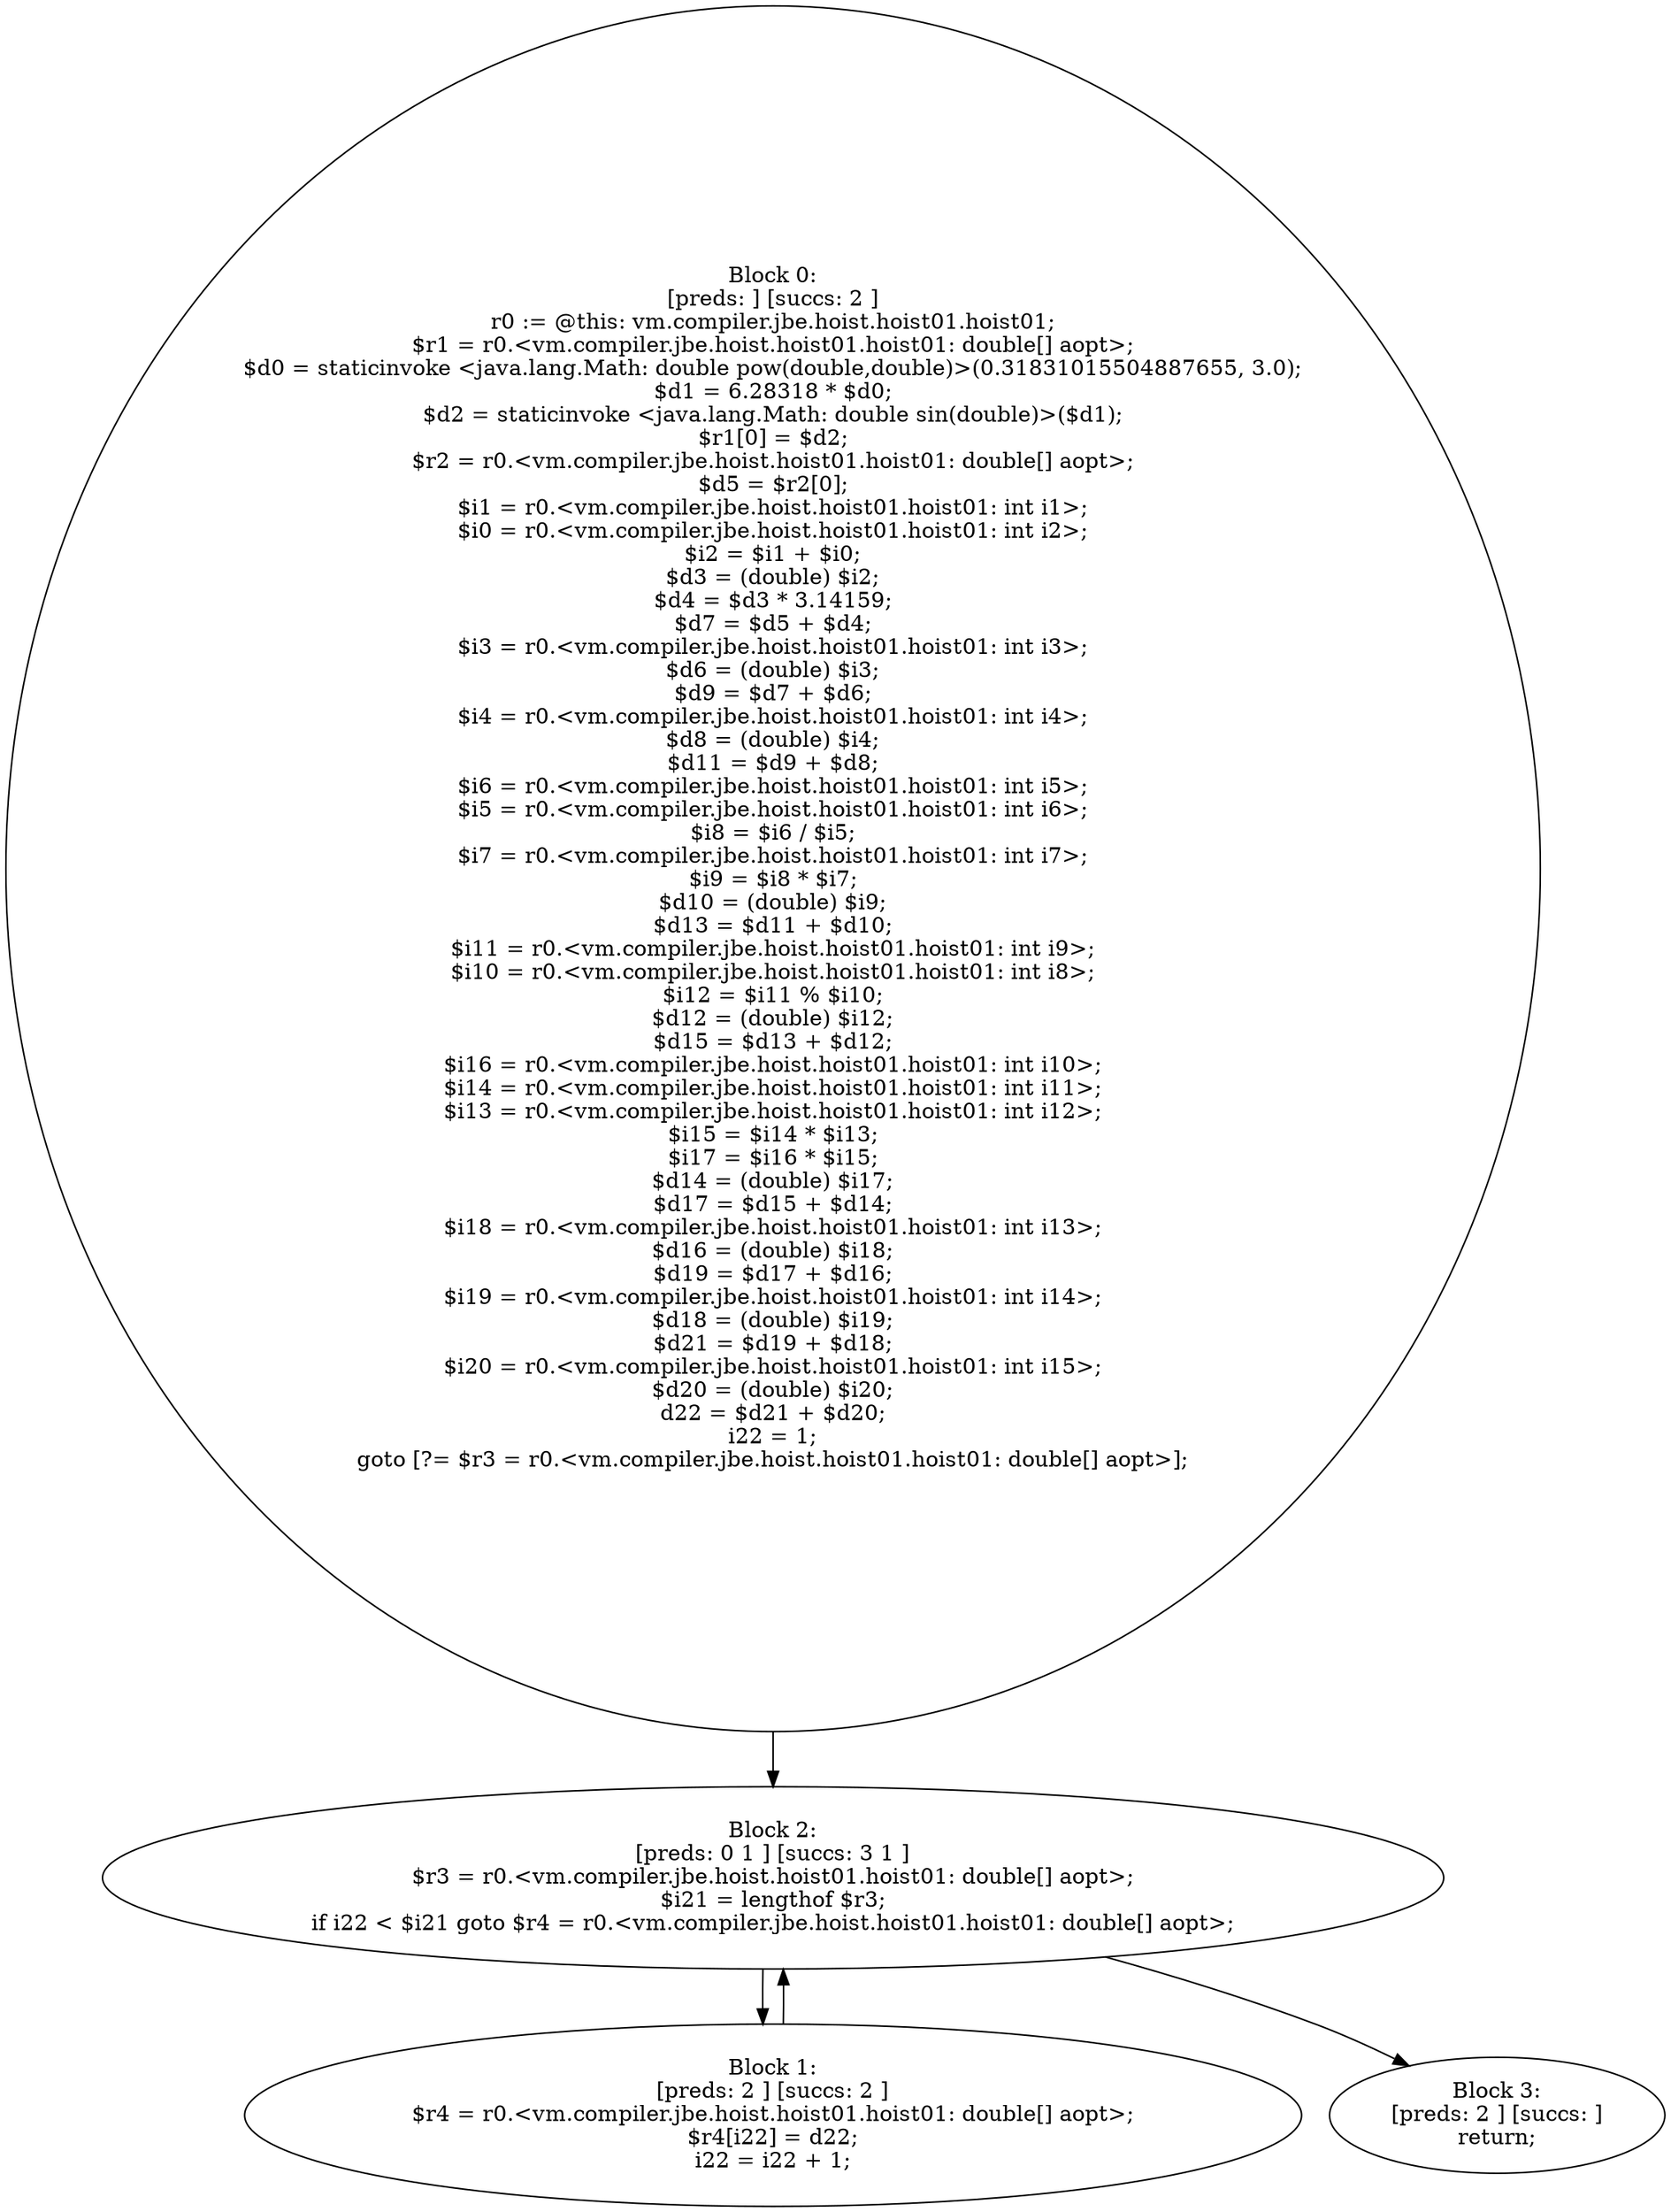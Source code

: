 digraph "unitGraph" {
    "Block 0:
[preds: ] [succs: 2 ]
r0 := @this: vm.compiler.jbe.hoist.hoist01.hoist01;
$r1 = r0.<vm.compiler.jbe.hoist.hoist01.hoist01: double[] aopt>;
$d0 = staticinvoke <java.lang.Math: double pow(double,double)>(0.31831015504887655, 3.0);
$d1 = 6.28318 * $d0;
$d2 = staticinvoke <java.lang.Math: double sin(double)>($d1);
$r1[0] = $d2;
$r2 = r0.<vm.compiler.jbe.hoist.hoist01.hoist01: double[] aopt>;
$d5 = $r2[0];
$i1 = r0.<vm.compiler.jbe.hoist.hoist01.hoist01: int i1>;
$i0 = r0.<vm.compiler.jbe.hoist.hoist01.hoist01: int i2>;
$i2 = $i1 + $i0;
$d3 = (double) $i2;
$d4 = $d3 * 3.14159;
$d7 = $d5 + $d4;
$i3 = r0.<vm.compiler.jbe.hoist.hoist01.hoist01: int i3>;
$d6 = (double) $i3;
$d9 = $d7 + $d6;
$i4 = r0.<vm.compiler.jbe.hoist.hoist01.hoist01: int i4>;
$d8 = (double) $i4;
$d11 = $d9 + $d8;
$i6 = r0.<vm.compiler.jbe.hoist.hoist01.hoist01: int i5>;
$i5 = r0.<vm.compiler.jbe.hoist.hoist01.hoist01: int i6>;
$i8 = $i6 / $i5;
$i7 = r0.<vm.compiler.jbe.hoist.hoist01.hoist01: int i7>;
$i9 = $i8 * $i7;
$d10 = (double) $i9;
$d13 = $d11 + $d10;
$i11 = r0.<vm.compiler.jbe.hoist.hoist01.hoist01: int i9>;
$i10 = r0.<vm.compiler.jbe.hoist.hoist01.hoist01: int i8>;
$i12 = $i11 % $i10;
$d12 = (double) $i12;
$d15 = $d13 + $d12;
$i16 = r0.<vm.compiler.jbe.hoist.hoist01.hoist01: int i10>;
$i14 = r0.<vm.compiler.jbe.hoist.hoist01.hoist01: int i11>;
$i13 = r0.<vm.compiler.jbe.hoist.hoist01.hoist01: int i12>;
$i15 = $i14 * $i13;
$i17 = $i16 * $i15;
$d14 = (double) $i17;
$d17 = $d15 + $d14;
$i18 = r0.<vm.compiler.jbe.hoist.hoist01.hoist01: int i13>;
$d16 = (double) $i18;
$d19 = $d17 + $d16;
$i19 = r0.<vm.compiler.jbe.hoist.hoist01.hoist01: int i14>;
$d18 = (double) $i19;
$d21 = $d19 + $d18;
$i20 = r0.<vm.compiler.jbe.hoist.hoist01.hoist01: int i15>;
$d20 = (double) $i20;
d22 = $d21 + $d20;
i22 = 1;
goto [?= $r3 = r0.<vm.compiler.jbe.hoist.hoist01.hoist01: double[] aopt>];
"
    "Block 1:
[preds: 2 ] [succs: 2 ]
$r4 = r0.<vm.compiler.jbe.hoist.hoist01.hoist01: double[] aopt>;
$r4[i22] = d22;
i22 = i22 + 1;
"
    "Block 2:
[preds: 0 1 ] [succs: 3 1 ]
$r3 = r0.<vm.compiler.jbe.hoist.hoist01.hoist01: double[] aopt>;
$i21 = lengthof $r3;
if i22 < $i21 goto $r4 = r0.<vm.compiler.jbe.hoist.hoist01.hoist01: double[] aopt>;
"
    "Block 3:
[preds: 2 ] [succs: ]
return;
"
    "Block 0:
[preds: ] [succs: 2 ]
r0 := @this: vm.compiler.jbe.hoist.hoist01.hoist01;
$r1 = r0.<vm.compiler.jbe.hoist.hoist01.hoist01: double[] aopt>;
$d0 = staticinvoke <java.lang.Math: double pow(double,double)>(0.31831015504887655, 3.0);
$d1 = 6.28318 * $d0;
$d2 = staticinvoke <java.lang.Math: double sin(double)>($d1);
$r1[0] = $d2;
$r2 = r0.<vm.compiler.jbe.hoist.hoist01.hoist01: double[] aopt>;
$d5 = $r2[0];
$i1 = r0.<vm.compiler.jbe.hoist.hoist01.hoist01: int i1>;
$i0 = r0.<vm.compiler.jbe.hoist.hoist01.hoist01: int i2>;
$i2 = $i1 + $i0;
$d3 = (double) $i2;
$d4 = $d3 * 3.14159;
$d7 = $d5 + $d4;
$i3 = r0.<vm.compiler.jbe.hoist.hoist01.hoist01: int i3>;
$d6 = (double) $i3;
$d9 = $d7 + $d6;
$i4 = r0.<vm.compiler.jbe.hoist.hoist01.hoist01: int i4>;
$d8 = (double) $i4;
$d11 = $d9 + $d8;
$i6 = r0.<vm.compiler.jbe.hoist.hoist01.hoist01: int i5>;
$i5 = r0.<vm.compiler.jbe.hoist.hoist01.hoist01: int i6>;
$i8 = $i6 / $i5;
$i7 = r0.<vm.compiler.jbe.hoist.hoist01.hoist01: int i7>;
$i9 = $i8 * $i7;
$d10 = (double) $i9;
$d13 = $d11 + $d10;
$i11 = r0.<vm.compiler.jbe.hoist.hoist01.hoist01: int i9>;
$i10 = r0.<vm.compiler.jbe.hoist.hoist01.hoist01: int i8>;
$i12 = $i11 % $i10;
$d12 = (double) $i12;
$d15 = $d13 + $d12;
$i16 = r0.<vm.compiler.jbe.hoist.hoist01.hoist01: int i10>;
$i14 = r0.<vm.compiler.jbe.hoist.hoist01.hoist01: int i11>;
$i13 = r0.<vm.compiler.jbe.hoist.hoist01.hoist01: int i12>;
$i15 = $i14 * $i13;
$i17 = $i16 * $i15;
$d14 = (double) $i17;
$d17 = $d15 + $d14;
$i18 = r0.<vm.compiler.jbe.hoist.hoist01.hoist01: int i13>;
$d16 = (double) $i18;
$d19 = $d17 + $d16;
$i19 = r0.<vm.compiler.jbe.hoist.hoist01.hoist01: int i14>;
$d18 = (double) $i19;
$d21 = $d19 + $d18;
$i20 = r0.<vm.compiler.jbe.hoist.hoist01.hoist01: int i15>;
$d20 = (double) $i20;
d22 = $d21 + $d20;
i22 = 1;
goto [?= $r3 = r0.<vm.compiler.jbe.hoist.hoist01.hoist01: double[] aopt>];
"->"Block 2:
[preds: 0 1 ] [succs: 3 1 ]
$r3 = r0.<vm.compiler.jbe.hoist.hoist01.hoist01: double[] aopt>;
$i21 = lengthof $r3;
if i22 < $i21 goto $r4 = r0.<vm.compiler.jbe.hoist.hoist01.hoist01: double[] aopt>;
";
    "Block 1:
[preds: 2 ] [succs: 2 ]
$r4 = r0.<vm.compiler.jbe.hoist.hoist01.hoist01: double[] aopt>;
$r4[i22] = d22;
i22 = i22 + 1;
"->"Block 2:
[preds: 0 1 ] [succs: 3 1 ]
$r3 = r0.<vm.compiler.jbe.hoist.hoist01.hoist01: double[] aopt>;
$i21 = lengthof $r3;
if i22 < $i21 goto $r4 = r0.<vm.compiler.jbe.hoist.hoist01.hoist01: double[] aopt>;
";
    "Block 2:
[preds: 0 1 ] [succs: 3 1 ]
$r3 = r0.<vm.compiler.jbe.hoist.hoist01.hoist01: double[] aopt>;
$i21 = lengthof $r3;
if i22 < $i21 goto $r4 = r0.<vm.compiler.jbe.hoist.hoist01.hoist01: double[] aopt>;
"->"Block 3:
[preds: 2 ] [succs: ]
return;
";
    "Block 2:
[preds: 0 1 ] [succs: 3 1 ]
$r3 = r0.<vm.compiler.jbe.hoist.hoist01.hoist01: double[] aopt>;
$i21 = lengthof $r3;
if i22 < $i21 goto $r4 = r0.<vm.compiler.jbe.hoist.hoist01.hoist01: double[] aopt>;
"->"Block 1:
[preds: 2 ] [succs: 2 ]
$r4 = r0.<vm.compiler.jbe.hoist.hoist01.hoist01: double[] aopt>;
$r4[i22] = d22;
i22 = i22 + 1;
";
}
